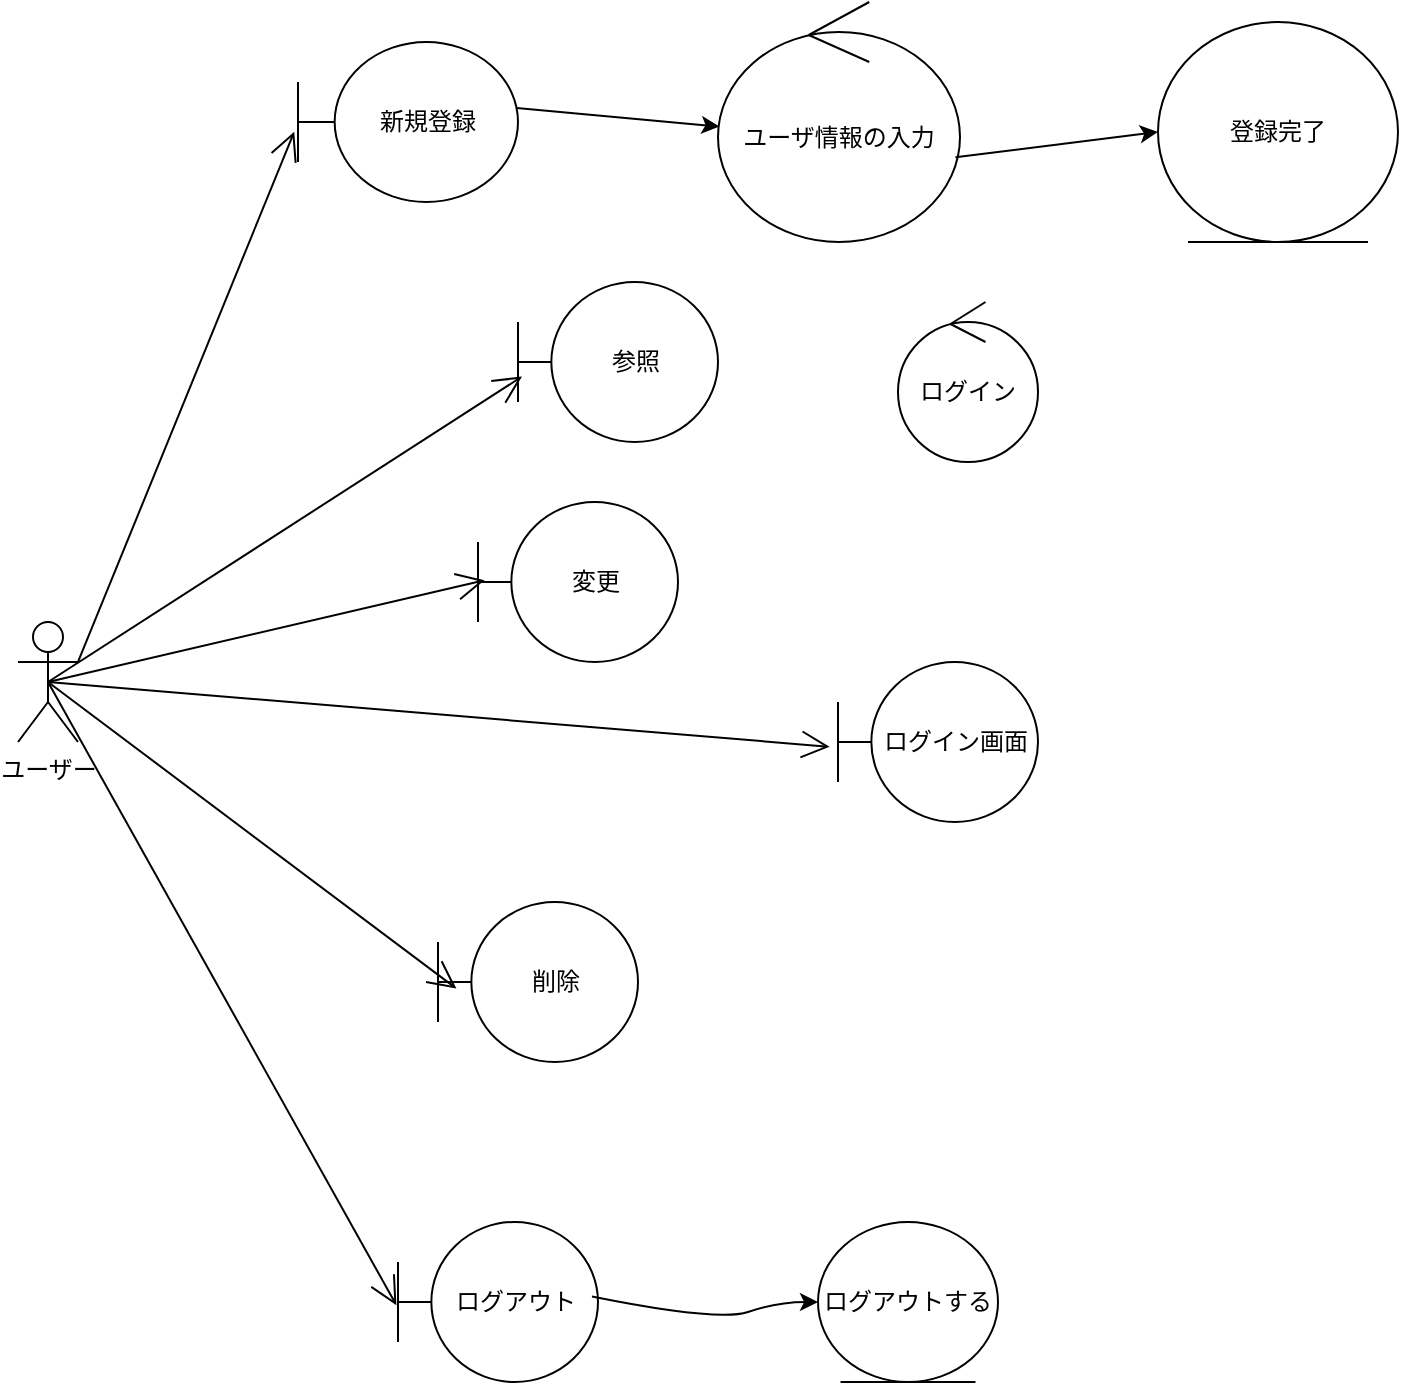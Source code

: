 <mxfile>
    <diagram id="6ut64yFbD8Lq4hzKwgBt" name="ページ1">
        <mxGraphModel dx="736" dy="466" grid="1" gridSize="10" guides="1" tooltips="1" connect="1" arrows="1" fold="1" page="1" pageScale="1" pageWidth="827" pageHeight="1169" math="0" shadow="0">
            <root>
                <mxCell id="0"/>
                <mxCell id="1" parent="0"/>
                <mxCell id="8WFfe0K-qe_epKbG1VeS-6" value="ユーザー" style="shape=umlActor;verticalLabelPosition=bottom;verticalAlign=top;html=1;outlineConnect=0;" parent="1" vertex="1">
                    <mxGeometry x="10" y="330" width="30" height="60" as="geometry"/>
                </mxCell>
                <mxCell id="8WFfe0K-qe_epKbG1VeS-7" value="変更" style="shape=umlBoundary;whiteSpace=wrap;html=1;" parent="1" vertex="1">
                    <mxGeometry x="240" y="270" width="100" height="80" as="geometry"/>
                </mxCell>
                <mxCell id="8WFfe0K-qe_epKbG1VeS-8" value="参照" style="shape=umlBoundary;whiteSpace=wrap;html=1;" parent="1" vertex="1">
                    <mxGeometry x="260" y="160" width="100" height="80" as="geometry"/>
                </mxCell>
                <mxCell id="8WFfe0K-qe_epKbG1VeS-9" value="新規登録" style="shape=umlBoundary;whiteSpace=wrap;html=1;" parent="1" vertex="1">
                    <mxGeometry x="150" y="40" width="110" height="80" as="geometry"/>
                </mxCell>
                <mxCell id="8WFfe0K-qe_epKbG1VeS-10" value="削除" style="shape=umlBoundary;whiteSpace=wrap;html=1;" parent="1" vertex="1">
                    <mxGeometry x="220" y="470" width="100" height="80" as="geometry"/>
                </mxCell>
                <mxCell id="8WFfe0K-qe_epKbG1VeS-11" value="ログイン画面" style="shape=umlBoundary;whiteSpace=wrap;html=1;" parent="1" vertex="1">
                    <mxGeometry x="420" y="350" width="100" height="80" as="geometry"/>
                </mxCell>
                <mxCell id="8WFfe0K-qe_epKbG1VeS-12" value="ログアウト" style="shape=umlBoundary;whiteSpace=wrap;html=1;" parent="1" vertex="1">
                    <mxGeometry x="200" y="630" width="100" height="80" as="geometry"/>
                </mxCell>
                <mxCell id="8WFfe0K-qe_epKbG1VeS-13" value="" style="endArrow=open;endFill=1;endSize=12;html=1;rounded=0;entryX=-0.017;entryY=0.561;entryDx=0;entryDy=0;entryPerimeter=0;exitX=1;exitY=0.333;exitDx=0;exitDy=0;exitPerimeter=0;" parent="1" source="8WFfe0K-qe_epKbG1VeS-6" target="8WFfe0K-qe_epKbG1VeS-9" edge="1">
                    <mxGeometry width="160" relative="1" as="geometry">
                        <mxPoint x="80" y="330" as="sourcePoint"/>
                        <mxPoint x="240" y="330" as="targetPoint"/>
                    </mxGeometry>
                </mxCell>
                <mxCell id="8WFfe0K-qe_epKbG1VeS-14" value="" style="endArrow=open;endFill=1;endSize=12;html=1;rounded=0;exitX=0.5;exitY=0.5;exitDx=0;exitDy=0;exitPerimeter=0;entryX=0.02;entryY=0.591;entryDx=0;entryDy=0;entryPerimeter=0;" parent="1" source="8WFfe0K-qe_epKbG1VeS-6" target="8WFfe0K-qe_epKbG1VeS-8" edge="1">
                    <mxGeometry width="160" relative="1" as="geometry">
                        <mxPoint x="80" y="330" as="sourcePoint"/>
                        <mxPoint x="190" y="232" as="targetPoint"/>
                    </mxGeometry>
                </mxCell>
                <mxCell id="8WFfe0K-qe_epKbG1VeS-15" value="" style="endArrow=open;endFill=1;endSize=12;html=1;rounded=0;entryX=0.033;entryY=0.489;entryDx=0;entryDy=0;entryPerimeter=0;exitX=0.5;exitY=0.5;exitDx=0;exitDy=0;exitPerimeter=0;" parent="1" source="8WFfe0K-qe_epKbG1VeS-6" target="8WFfe0K-qe_epKbG1VeS-7" edge="1">
                    <mxGeometry width="160" relative="1" as="geometry">
                        <mxPoint x="90" y="330" as="sourcePoint"/>
                        <mxPoint x="610" y="249.38" as="targetPoint"/>
                    </mxGeometry>
                </mxCell>
                <mxCell id="8WFfe0K-qe_epKbG1VeS-16" value="" style="endArrow=open;endFill=1;endSize=12;html=1;rounded=0;exitX=0.5;exitY=0.5;exitDx=0;exitDy=0;exitPerimeter=0;entryX=0.092;entryY=0.541;entryDx=0;entryDy=0;entryPerimeter=0;" parent="1" source="8WFfe0K-qe_epKbG1VeS-6" target="8WFfe0K-qe_epKbG1VeS-10" edge="1">
                    <mxGeometry width="160" relative="1" as="geometry">
                        <mxPoint x="460" y="259.38" as="sourcePoint"/>
                        <mxPoint x="620" y="259.38" as="targetPoint"/>
                    </mxGeometry>
                </mxCell>
                <mxCell id="8WFfe0K-qe_epKbG1VeS-17" value="" style="endArrow=open;endFill=1;endSize=12;html=1;rounded=0;exitX=0.5;exitY=0.5;exitDx=0;exitDy=0;exitPerimeter=0;entryX=-0.042;entryY=0.53;entryDx=0;entryDy=0;entryPerimeter=0;" parent="1" source="8WFfe0K-qe_epKbG1VeS-6" target="8WFfe0K-qe_epKbG1VeS-11" edge="1">
                    <mxGeometry width="160" relative="1" as="geometry">
                        <mxPoint x="470" y="269.38" as="sourcePoint"/>
                        <mxPoint x="630" y="269.38" as="targetPoint"/>
                    </mxGeometry>
                </mxCell>
                <mxCell id="8WFfe0K-qe_epKbG1VeS-18" value="" style="endArrow=open;endFill=1;endSize=12;html=1;rounded=0;exitX=0.5;exitY=0.5;exitDx=0;exitDy=0;exitPerimeter=0;entryX=-0.008;entryY=0.52;entryDx=0;entryDy=0;entryPerimeter=0;" parent="1" source="8WFfe0K-qe_epKbG1VeS-6" target="8WFfe0K-qe_epKbG1VeS-12" edge="1">
                    <mxGeometry width="160" relative="1" as="geometry">
                        <mxPoint x="480" y="279.38" as="sourcePoint"/>
                        <mxPoint x="640" y="279.38" as="targetPoint"/>
                    </mxGeometry>
                </mxCell>
                <mxCell id="8WFfe0K-qe_epKbG1VeS-21" value="ログアウトする" style="ellipse;shape=umlEntity;whiteSpace=wrap;html=1;" parent="1" vertex="1">
                    <mxGeometry x="410" y="630" width="90" height="80" as="geometry"/>
                </mxCell>
                <mxCell id="8WFfe0K-qe_epKbG1VeS-22" value="" style="curved=1;endArrow=classic;html=1;rounded=0;exitX=0.97;exitY=0.466;exitDx=0;exitDy=0;exitPerimeter=0;" parent="1" source="8WFfe0K-qe_epKbG1VeS-12" target="8WFfe0K-qe_epKbG1VeS-21" edge="1">
                    <mxGeometry width="50" height="50" relative="1" as="geometry">
                        <mxPoint x="390" y="720" as="sourcePoint"/>
                        <mxPoint x="440" y="670" as="targetPoint"/>
                        <Array as="points">
                            <mxPoint x="360" y="680"/>
                            <mxPoint x="390" y="670"/>
                        </Array>
                    </mxGeometry>
                </mxCell>
                <mxCell id="8WFfe0K-qe_epKbG1VeS-23" value="ユーザ情報の入力" style="ellipse;shape=umlControl;whiteSpace=wrap;html=1;" parent="1" vertex="1">
                    <mxGeometry x="360" y="20" width="121" height="120" as="geometry"/>
                </mxCell>
                <mxCell id="8WFfe0K-qe_epKbG1VeS-24" value="登録完了" style="ellipse;shape=umlEntity;whiteSpace=wrap;html=1;" parent="1" vertex="1">
                    <mxGeometry x="580" y="30" width="120" height="110" as="geometry"/>
                </mxCell>
                <mxCell id="2" value="" style="endArrow=classic;html=1;entryX=0.006;entryY=0.519;entryDx=0;entryDy=0;entryPerimeter=0;exitX=0.994;exitY=0.413;exitDx=0;exitDy=0;exitPerimeter=0;" edge="1" parent="1" source="8WFfe0K-qe_epKbG1VeS-9" target="8WFfe0K-qe_epKbG1VeS-23">
                    <mxGeometry width="50" height="50" relative="1" as="geometry">
                        <mxPoint x="350" y="240" as="sourcePoint"/>
                        <mxPoint x="400" y="190" as="targetPoint"/>
                    </mxGeometry>
                </mxCell>
                <mxCell id="3" value="" style="endArrow=classic;html=1;entryX=0;entryY=0.5;entryDx=0;entryDy=0;exitX=0.981;exitY=0.647;exitDx=0;exitDy=0;exitPerimeter=0;" edge="1" parent="1" source="8WFfe0K-qe_epKbG1VeS-23" target="8WFfe0K-qe_epKbG1VeS-24">
                    <mxGeometry width="50" height="50" relative="1" as="geometry">
                        <mxPoint x="470" y="140" as="sourcePoint"/>
                        <mxPoint x="520" y="90" as="targetPoint"/>
                    </mxGeometry>
                </mxCell>
                <mxCell id="4" value="ログイン" style="ellipse;shape=umlControl;whiteSpace=wrap;html=1;" vertex="1" parent="1">
                    <mxGeometry x="450" y="170" width="70" height="80" as="geometry"/>
                </mxCell>
            </root>
        </mxGraphModel>
    </diagram>
</mxfile>